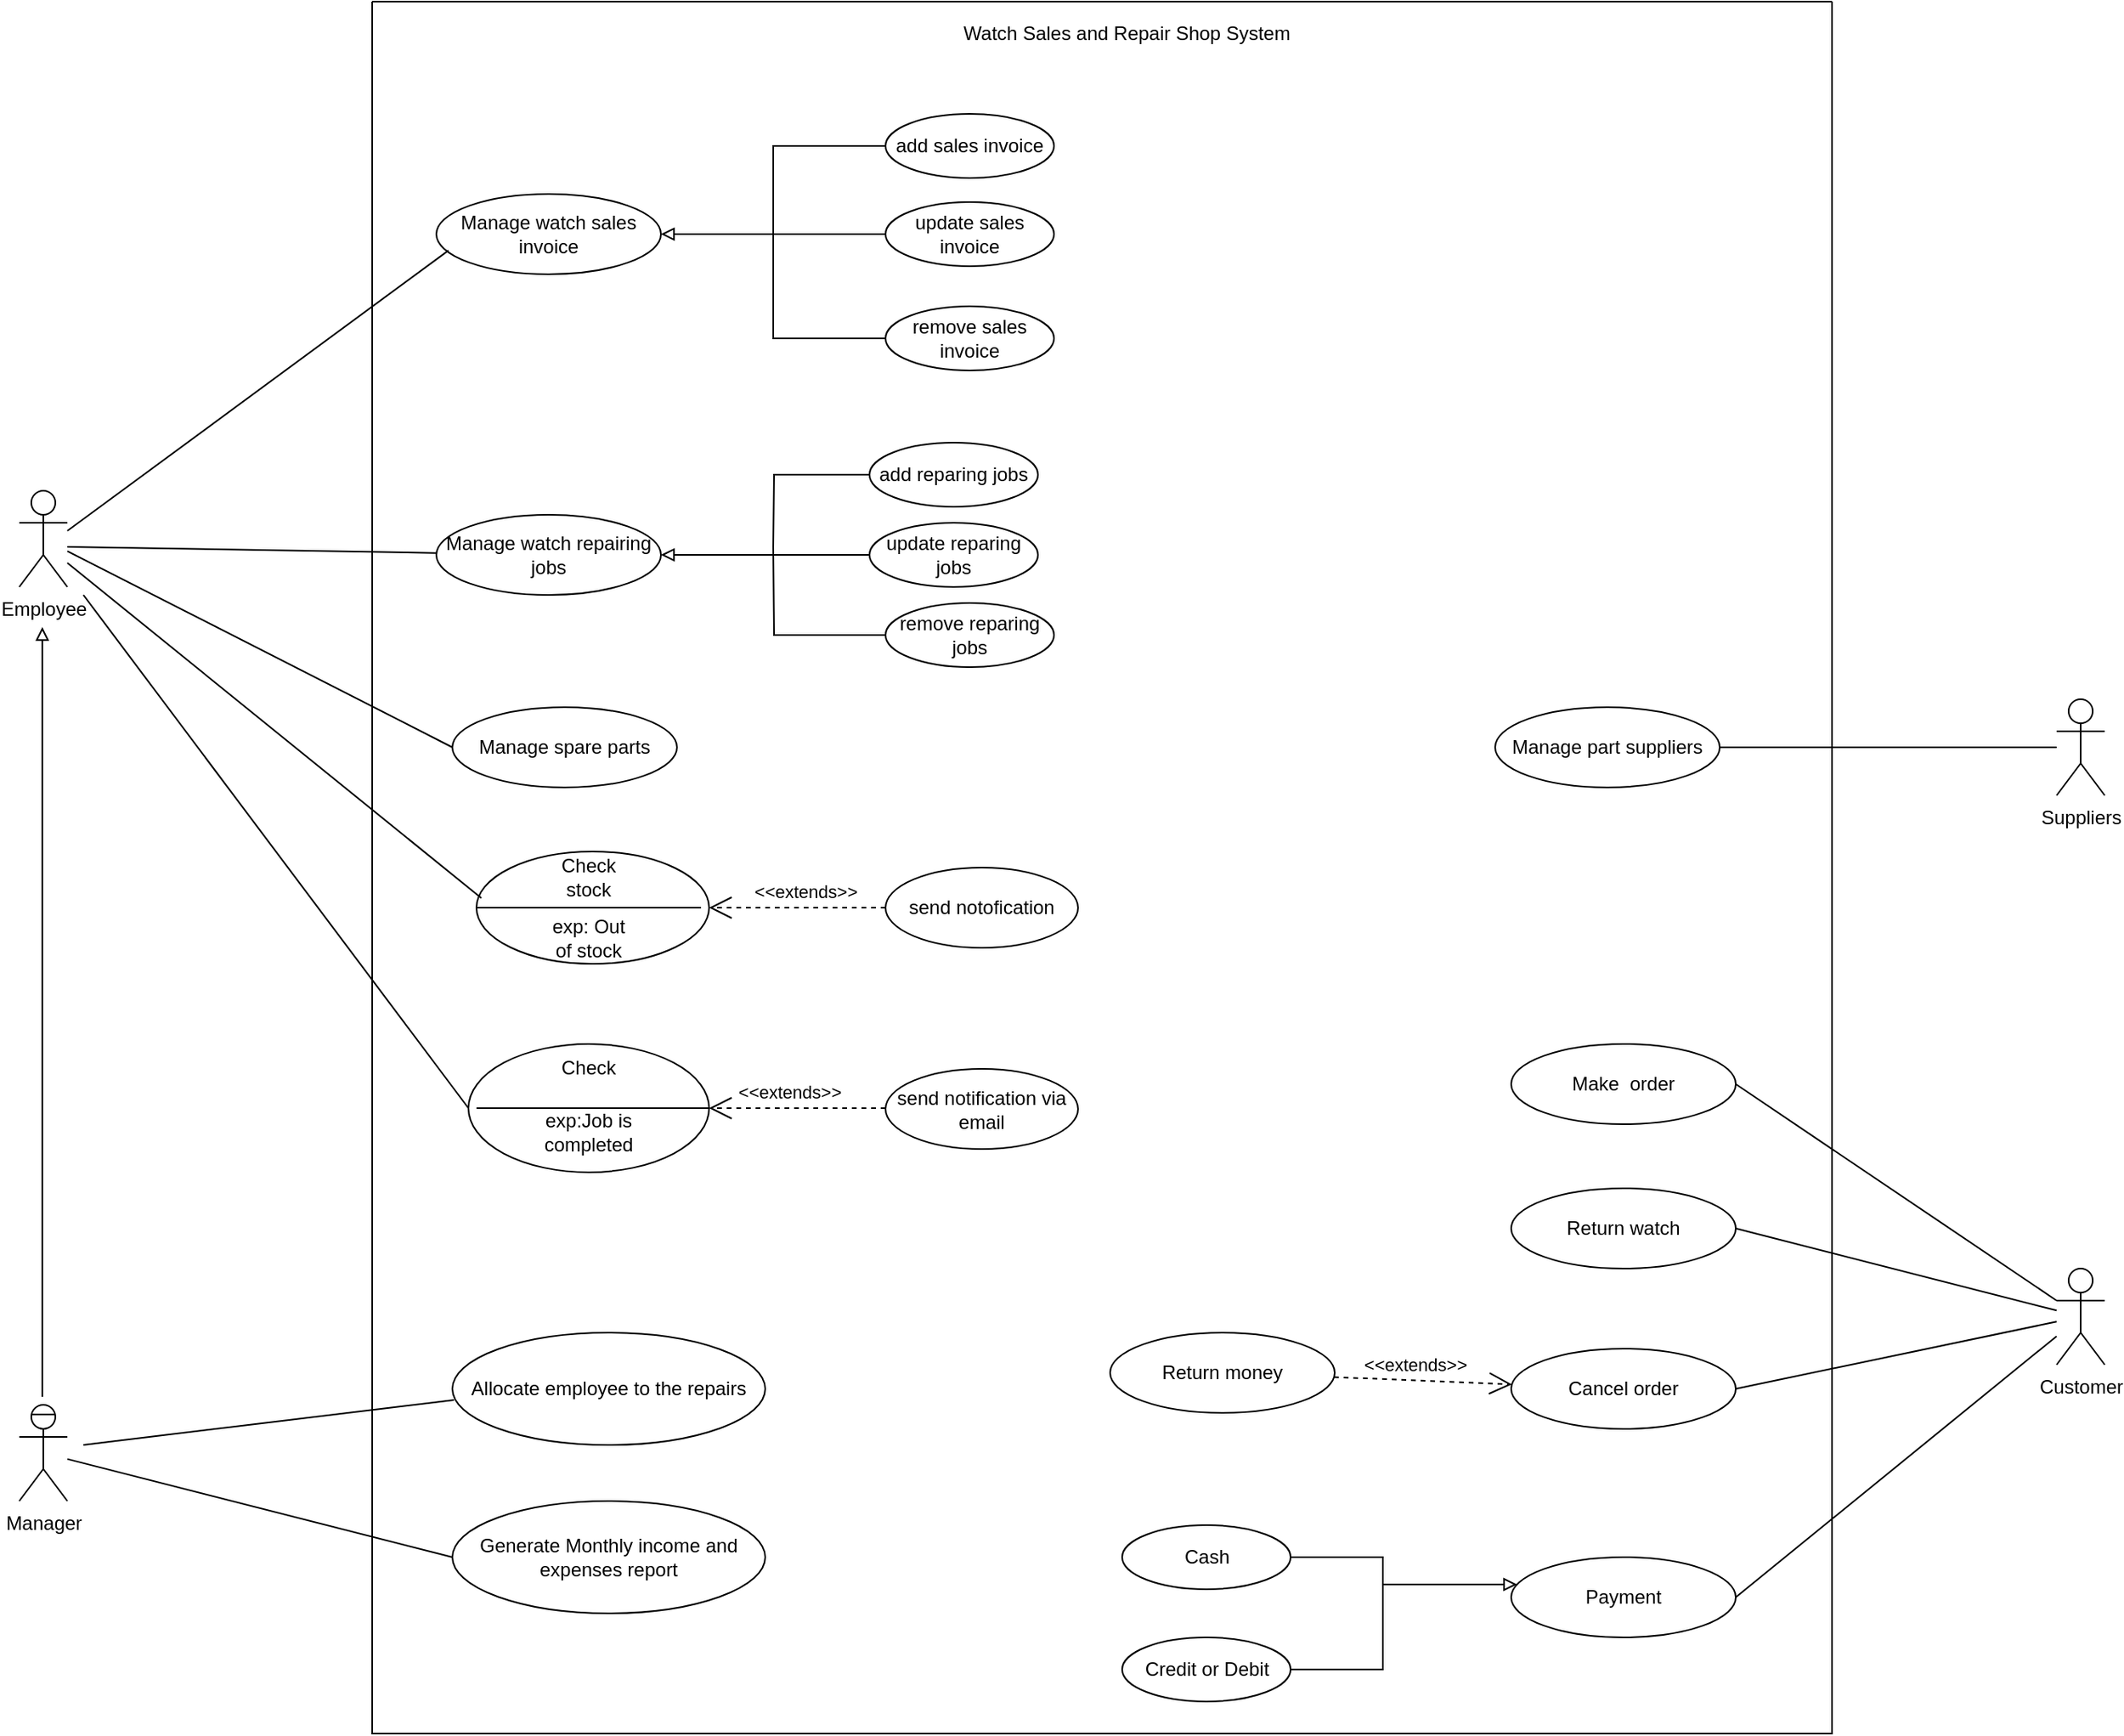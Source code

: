 <mxfile version="19.0.3" type="device"><diagram id="K4_urtQqybJwdisgdlMS" name="Page-1"><mxGraphModel dx="2148" dy="1901" grid="1" gridSize="10" guides="1" tooltips="1" connect="1" arrows="1" fold="1" page="1" pageScale="1" pageWidth="850" pageHeight="1100" math="0" shadow="0"><root><mxCell id="0"/><mxCell id="1" parent="0"/><mxCell id="A5Smel9R7DT8k5zOSXAl-2" value="" style="ellipse;whiteSpace=wrap;html=1;" parent="1" vertex="1"><mxGeometry x="210" y="390" width="150" height="80" as="geometry"/></mxCell><mxCell id="A5Smel9R7DT8k5zOSXAl-4" value="" style="line;strokeWidth=1;fillColor=none;align=left;verticalAlign=middle;spacingTop=-1;spacingLeft=3;spacingRight=3;rotatable=0;labelPosition=right;points=[];portConstraint=eastwest;" parent="1" vertex="1"><mxGeometry x="215" y="405.5" width="145" height="49" as="geometry"/></mxCell><mxCell id="A5Smel9R7DT8k5zOSXAl-5" value="Check" style="text;html=1;strokeColor=none;fillColor=none;align=center;verticalAlign=middle;whiteSpace=wrap;rounded=0;" parent="1" vertex="1"><mxGeometry x="255" y="390" width="60" height="30" as="geometry"/></mxCell><mxCell id="A5Smel9R7DT8k5zOSXAl-6" value="exp:Job is completed" style="text;html=1;strokeColor=none;fillColor=none;align=center;verticalAlign=middle;whiteSpace=wrap;rounded=0;" parent="1" vertex="1"><mxGeometry x="255" y="430" width="60" height="30" as="geometry"/></mxCell><mxCell id="A5Smel9R7DT8k5zOSXAl-8" value="send notification via email" style="ellipse;whiteSpace=wrap;html=1;" parent="1" vertex="1"><mxGeometry x="470" y="405.5" width="120" height="50" as="geometry"/></mxCell><mxCell id="A5Smel9R7DT8k5zOSXAl-10" value="Manage watch repairing jobs" style="ellipse;whiteSpace=wrap;html=1;" parent="1" vertex="1"><mxGeometry x="190" y="60" width="140" height="50" as="geometry"/></mxCell><mxCell id="A5Smel9R7DT8k5zOSXAl-11" value="Manage watch sales invoice" style="ellipse;whiteSpace=wrap;html=1;" parent="1" vertex="1"><mxGeometry x="190" y="-140" width="140" height="50" as="geometry"/></mxCell><mxCell id="A5Smel9R7DT8k5zOSXAl-20" value="Employee" style="shape=umlActor;verticalLabelPosition=bottom;verticalAlign=top;html=1;outlineConnect=0;" parent="1" vertex="1"><mxGeometry x="-70" y="45" width="30" height="60" as="geometry"/></mxCell><mxCell id="Xl4O1A9LKJtXlOrCo4va-2" style="rounded=0;orthogonalLoop=1;jettySize=auto;html=1;endArrow=none;endFill=0;edgeStyle=orthogonalEdgeStyle;" parent="1" source="A5Smel9R7DT8k5zOSXAl-21" edge="1"><mxGeometry relative="1" as="geometry"><mxPoint x="400" y="-120" as="targetPoint"/><Array as="points"><mxPoint x="400" y="-170"/><mxPoint x="400" y="-110"/></Array></mxGeometry></mxCell><mxCell id="A5Smel9R7DT8k5zOSXAl-21" value="add sales invoice" style="ellipse;whiteSpace=wrap;html=1;" parent="1" vertex="1"><mxGeometry x="470" y="-190" width="105" height="40" as="geometry"/></mxCell><mxCell id="Xl4O1A9LKJtXlOrCo4va-3" style="edgeStyle=none;rounded=0;orthogonalLoop=1;jettySize=auto;html=1;endArrow=block;endFill=0;exitX=0;exitY=0.5;exitDx=0;exitDy=0;entryX=1;entryY=0.5;entryDx=0;entryDy=0;" parent="1" source="A5Smel9R7DT8k5zOSXAl-22" target="A5Smel9R7DT8k5zOSXAl-11" edge="1"><mxGeometry relative="1" as="geometry"><mxPoint x="320" y="-115" as="targetPoint"/></mxGeometry></mxCell><mxCell id="A5Smel9R7DT8k5zOSXAl-22" value="update sales invoice" style="ellipse;whiteSpace=wrap;html=1;" parent="1" vertex="1"><mxGeometry x="470" y="-135" width="105" height="40" as="geometry"/></mxCell><mxCell id="Xl4O1A9LKJtXlOrCo4va-4" style="edgeStyle=orthogonalEdgeStyle;rounded=0;orthogonalLoop=1;jettySize=auto;html=1;endArrow=none;endFill=0;elbow=vertical;" parent="1" source="A5Smel9R7DT8k5zOSXAl-23" edge="1"><mxGeometry relative="1" as="geometry"><mxPoint x="360" y="-115" as="targetPoint"/><Array as="points"><mxPoint x="400" y="-50"/><mxPoint x="400" y="-115"/></Array></mxGeometry></mxCell><mxCell id="A5Smel9R7DT8k5zOSXAl-23" value="remove sales invoice" style="ellipse;whiteSpace=wrap;html=1;" parent="1" vertex="1"><mxGeometry x="470" y="-70" width="105" height="40" as="geometry"/></mxCell><mxCell id="Xl4O1A9LKJtXlOrCo4va-9" style="edgeStyle=orthogonalEdgeStyle;rounded=0;orthogonalLoop=1;jettySize=auto;html=1;endArrow=none;endFill=0;elbow=vertical;" parent="1" source="A5Smel9R7DT8k5zOSXAl-24" edge="1"><mxGeometry relative="1" as="geometry"><mxPoint x="400" y="80" as="targetPoint"/></mxGeometry></mxCell><mxCell id="A5Smel9R7DT8k5zOSXAl-24" value="add reparing jobs" style="ellipse;whiteSpace=wrap;html=1;" parent="1" vertex="1"><mxGeometry x="460" y="15" width="105" height="40" as="geometry"/></mxCell><mxCell id="Xl4O1A9LKJtXlOrCo4va-7" style="edgeStyle=orthogonalEdgeStyle;rounded=0;orthogonalLoop=1;jettySize=auto;html=1;entryX=1;entryY=0.5;entryDx=0;entryDy=0;endArrow=block;endFill=0;elbow=vertical;" parent="1" source="A5Smel9R7DT8k5zOSXAl-25" target="A5Smel9R7DT8k5zOSXAl-10" edge="1"><mxGeometry relative="1" as="geometry"/></mxCell><mxCell id="A5Smel9R7DT8k5zOSXAl-25" value="update reparing jobs" style="ellipse;whiteSpace=wrap;html=1;" parent="1" vertex="1"><mxGeometry x="460" y="65" width="105" height="40" as="geometry"/></mxCell><mxCell id="A5Smel9R7DT8k5zOSXAl-26" style="edgeStyle=orthogonalEdgeStyle;rounded=0;orthogonalLoop=1;jettySize=auto;html=1;exitX=0.5;exitY=1;exitDx=0;exitDy=0;" parent="1" source="A5Smel9R7DT8k5zOSXAl-25" target="A5Smel9R7DT8k5zOSXAl-25" edge="1"><mxGeometry relative="1" as="geometry"/></mxCell><mxCell id="Xl4O1A9LKJtXlOrCo4va-8" style="edgeStyle=orthogonalEdgeStyle;rounded=0;orthogonalLoop=1;jettySize=auto;html=1;endArrow=none;endFill=0;elbow=vertical;" parent="1" source="A5Smel9R7DT8k5zOSXAl-27" edge="1"><mxGeometry relative="1" as="geometry"><mxPoint x="400" y="80" as="targetPoint"/></mxGeometry></mxCell><mxCell id="A5Smel9R7DT8k5zOSXAl-27" value="remove reparing jobs" style="ellipse;whiteSpace=wrap;html=1;" parent="1" vertex="1"><mxGeometry x="470" y="115" width="105" height="40" as="geometry"/></mxCell><mxCell id="Xl4O1A9LKJtXlOrCo4va-10" style="rounded=0;orthogonalLoop=1;jettySize=auto;html=1;endArrow=none;endFill=0;elbow=vertical;exitX=0;exitY=0.5;exitDx=0;exitDy=0;" parent="1" source="A5Smel9R7DT8k5zOSXAl-28" target="A5Smel9R7DT8k5zOSXAl-20" edge="1"><mxGeometry relative="1" as="geometry"><mxPoint x="-20" y="90" as="targetPoint"/></mxGeometry></mxCell><mxCell id="A5Smel9R7DT8k5zOSXAl-28" value="Manage spare parts" style="ellipse;whiteSpace=wrap;html=1;" parent="1" vertex="1"><mxGeometry x="200" y="180" width="140" height="50" as="geometry"/></mxCell><mxCell id="A5Smel9R7DT8k5zOSXAl-29" value="" style="ellipse;whiteSpace=wrap;html=1;" parent="1" vertex="1"><mxGeometry x="215" y="270" width="145" height="70" as="geometry"/></mxCell><mxCell id="A5Smel9R7DT8k5zOSXAl-30" value="Check stock" style="text;html=1;strokeColor=none;fillColor=none;align=center;verticalAlign=middle;whiteSpace=wrap;rounded=0;" parent="1" vertex="1"><mxGeometry x="255" y="271" width="60" height="30" as="geometry"/></mxCell><mxCell id="A5Smel9R7DT8k5zOSXAl-32" value="" style="line;strokeWidth=1;fillColor=none;align=left;verticalAlign=middle;spacingTop=-1;spacingLeft=3;spacingRight=3;rotatable=0;labelPosition=right;points=[];portConstraint=eastwest;" parent="1" vertex="1"><mxGeometry x="215" y="301" width="140" height="8" as="geometry"/></mxCell><mxCell id="A5Smel9R7DT8k5zOSXAl-33" value="exp: Out of stock" style="text;html=1;strokeColor=none;fillColor=none;align=center;verticalAlign=middle;whiteSpace=wrap;rounded=0;" parent="1" vertex="1"><mxGeometry x="255" y="309" width="60" height="30" as="geometry"/></mxCell><mxCell id="A5Smel9R7DT8k5zOSXAl-34" value="&amp;lt;&amp;lt;extends&amp;gt;&amp;gt;" style="endArrow=open;endSize=12;dashed=1;html=1;rounded=0;exitX=0;exitY=0.5;exitDx=0;exitDy=0;entryX=1;entryY=0.5;entryDx=0;entryDy=0;" parent="1" source="A5Smel9R7DT8k5zOSXAl-35" target="A5Smel9R7DT8k5zOSXAl-29" edge="1"><mxGeometry x="-0.091" y="-10" width="160" relative="1" as="geometry"><mxPoint x="470" y="364.5" as="sourcePoint"/><mxPoint x="360" y="330" as="targetPoint"/><Array as="points"><mxPoint x="410" y="305"/></Array><mxPoint as="offset"/></mxGeometry></mxCell><mxCell id="A5Smel9R7DT8k5zOSXAl-35" value="send notofication" style="ellipse;whiteSpace=wrap;html=1;" parent="1" vertex="1"><mxGeometry x="470" y="280" width="120" height="50" as="geometry"/></mxCell><mxCell id="Xl4O1A9LKJtXlOrCo4va-15" style="edgeStyle=none;rounded=0;orthogonalLoop=1;jettySize=auto;html=1;entryX=1;entryY=0.5;entryDx=0;entryDy=0;endArrow=none;endFill=0;elbow=vertical;" parent="1" source="A5Smel9R7DT8k5zOSXAl-36" target="A5Smel9R7DT8k5zOSXAl-37" edge="1"><mxGeometry relative="1" as="geometry"/></mxCell><mxCell id="A5Smel9R7DT8k5zOSXAl-36" value="Suppliers" style="shape=umlActor;verticalLabelPosition=bottom;verticalAlign=top;html=1;outlineConnect=0;" parent="1" vertex="1"><mxGeometry x="1200" y="175" width="30" height="60" as="geometry"/></mxCell><mxCell id="A5Smel9R7DT8k5zOSXAl-37" value="Manage part suppliers" style="ellipse;whiteSpace=wrap;html=1;" parent="1" vertex="1"><mxGeometry x="850" y="180" width="140" height="50" as="geometry"/></mxCell><mxCell id="A5Smel9R7DT8k5zOSXAl-38" value="" style="endArrow=none;html=1;rounded=0;entryX=0.054;entryY=0.704;entryDx=0;entryDy=0;entryPerimeter=0;" parent="1" target="A5Smel9R7DT8k5zOSXAl-11" edge="1"><mxGeometry width="50" height="50" relative="1" as="geometry"><mxPoint x="-40" y="70" as="sourcePoint"/><mxPoint x="120" y="5" as="targetPoint"/></mxGeometry></mxCell><mxCell id="A5Smel9R7DT8k5zOSXAl-41" value="" style="endArrow=none;html=1;rounded=0;exitX=0.021;exitY=0.414;exitDx=0;exitDy=0;exitPerimeter=0;" parent="1" source="A5Smel9R7DT8k5zOSXAl-29" edge="1"><mxGeometry width="50" height="50" relative="1" as="geometry"><mxPoint x="540" y="240" as="sourcePoint"/><mxPoint x="-40" y="90" as="targetPoint"/></mxGeometry></mxCell><mxCell id="A5Smel9R7DT8k5zOSXAl-42" value="" style="endArrow=none;html=1;rounded=0;entryX=0;entryY=0.5;entryDx=0;entryDy=0;" parent="1" target="A5Smel9R7DT8k5zOSXAl-2" edge="1"><mxGeometry width="50" height="50" relative="1" as="geometry"><mxPoint x="-30" y="110" as="sourcePoint"/><mxPoint x="140" y="450" as="targetPoint"/></mxGeometry></mxCell><mxCell id="A5Smel9R7DT8k5zOSXAl-43" value="" style="endArrow=none;html=1;rounded=0;" parent="1" target="A5Smel9R7DT8k5zOSXAl-10" edge="1"><mxGeometry width="50" height="50" relative="1" as="geometry"><mxPoint x="-40" y="80" as="sourcePoint"/><mxPoint x="140" y="40" as="targetPoint"/></mxGeometry></mxCell><mxCell id="Xl4O1A9LKJtXlOrCo4va-18" style="edgeStyle=none;rounded=0;orthogonalLoop=1;jettySize=auto;html=1;endArrow=block;endFill=0;elbow=vertical;" parent="1" edge="1"><mxGeometry relative="1" as="geometry"><mxPoint x="-55.62" y="130" as="targetPoint"/><mxPoint x="-55.62" y="610" as="sourcePoint"/></mxGeometry></mxCell><mxCell id="A5Smel9R7DT8k5zOSXAl-45" value="Manager" style="shape=umlActor;verticalLabelPosition=bottom;verticalAlign=top;html=1;" parent="1" vertex="1"><mxGeometry x="-70" y="615" width="30" height="60" as="geometry"/></mxCell><mxCell id="A5Smel9R7DT8k5zOSXAl-46" value="Allocate employee to the repairs" style="ellipse;whiteSpace=wrap;html=1;" parent="1" vertex="1"><mxGeometry x="200" y="570" width="195" height="70" as="geometry"/></mxCell><mxCell id="A5Smel9R7DT8k5zOSXAl-47" value="Generate Monthly income and expenses report" style="ellipse;whiteSpace=wrap;html=1;" parent="1" vertex="1"><mxGeometry x="200" y="675" width="195" height="70" as="geometry"/></mxCell><mxCell id="A5Smel9R7DT8k5zOSXAl-48" value="" style="endArrow=none;html=1;rounded=0;entryX=0.005;entryY=0.6;entryDx=0;entryDy=0;entryPerimeter=0;" parent="1" target="A5Smel9R7DT8k5zOSXAl-46" edge="1"><mxGeometry width="50" height="50" relative="1" as="geometry"><mxPoint x="-30" y="640" as="sourcePoint"/><mxPoint x="150" y="725" as="targetPoint"/></mxGeometry></mxCell><mxCell id="A5Smel9R7DT8k5zOSXAl-49" value="" style="endArrow=none;html=1;rounded=0;entryX=0;entryY=0.5;entryDx=0;entryDy=0;" parent="1" source="A5Smel9R7DT8k5zOSXAl-45" target="A5Smel9R7DT8k5zOSXAl-47" edge="1"><mxGeometry width="50" height="50" relative="1" as="geometry"><mxPoint x="80" y="670" as="sourcePoint"/><mxPoint x="215.975" y="712" as="targetPoint"/></mxGeometry></mxCell><mxCell id="A5Smel9R7DT8k5zOSXAl-50" value="Customer" style="shape=umlActor;verticalLabelPosition=bottom;verticalAlign=top;html=1;" parent="1" vertex="1"><mxGeometry x="1200" y="530" width="30" height="60" as="geometry"/></mxCell><mxCell id="A5Smel9R7DT8k5zOSXAl-52" value="Make&amp;nbsp; order" style="ellipse;whiteSpace=wrap;html=1;" parent="1" vertex="1"><mxGeometry x="860" y="390" width="140" height="50" as="geometry"/></mxCell><mxCell id="A5Smel9R7DT8k5zOSXAl-53" value="Return watch" style="ellipse;whiteSpace=wrap;html=1;" parent="1" vertex="1"><mxGeometry x="860" y="480" width="140" height="50" as="geometry"/></mxCell><mxCell id="A5Smel9R7DT8k5zOSXAl-54" value="Cancel order" style="ellipse;whiteSpace=wrap;html=1;" parent="1" vertex="1"><mxGeometry x="860" y="580" width="140" height="50" as="geometry"/></mxCell><mxCell id="A5Smel9R7DT8k5zOSXAl-55" value="Payment" style="ellipse;whiteSpace=wrap;html=1;" parent="1" vertex="1"><mxGeometry x="860" y="710" width="140" height="50" as="geometry"/></mxCell><mxCell id="A5Smel9R7DT8k5zOSXAl-57" value="Return money" style="ellipse;whiteSpace=wrap;html=1;" parent="1" vertex="1"><mxGeometry x="610" y="570" width="140" height="50" as="geometry"/></mxCell><mxCell id="Xl4O1A9LKJtXlOrCo4va-22" style="edgeStyle=orthogonalEdgeStyle;rounded=0;orthogonalLoop=1;jettySize=auto;html=1;endArrow=none;endFill=0;elbow=vertical;" parent="1" source="A5Smel9R7DT8k5zOSXAl-58" edge="1"><mxGeometry relative="1" as="geometry"><mxPoint x="780" y="730" as="targetPoint"/><Array as="points"><mxPoint x="780" y="710"/><mxPoint x="780" y="720"/></Array></mxGeometry></mxCell><mxCell id="A5Smel9R7DT8k5zOSXAl-58" value="Cash" style="ellipse;whiteSpace=wrap;html=1;" parent="1" vertex="1"><mxGeometry x="617.5" y="690" width="105" height="40" as="geometry"/></mxCell><mxCell id="Xl4O1A9LKJtXlOrCo4va-23" style="edgeStyle=orthogonalEdgeStyle;rounded=0;orthogonalLoop=1;jettySize=auto;html=1;endArrow=block;endFill=0;elbow=vertical;" parent="1" source="A5Smel9R7DT8k5zOSXAl-59" target="A5Smel9R7DT8k5zOSXAl-55" edge="1"><mxGeometry relative="1" as="geometry"><mxPoint x="840" y="770" as="targetPoint"/><Array as="points"><mxPoint x="780" y="780"/><mxPoint x="780" y="727"/></Array></mxGeometry></mxCell><mxCell id="A5Smel9R7DT8k5zOSXAl-59" value="Credit or Debit" style="ellipse;whiteSpace=wrap;html=1;" parent="1" vertex="1"><mxGeometry x="617.5" y="760" width="105" height="40" as="geometry"/></mxCell><mxCell id="A5Smel9R7DT8k5zOSXAl-60" value="" style="endArrow=none;html=1;rounded=0;exitX=1;exitY=0.5;exitDx=0;exitDy=0;entryX=0;entryY=0.333;entryDx=0;entryDy=0;entryPerimeter=0;" parent="1" source="A5Smel9R7DT8k5zOSXAl-52" target="A5Smel9R7DT8k5zOSXAl-50" edge="1"><mxGeometry width="50" height="50" relative="1" as="geometry"><mxPoint x="1240" y="490" as="sourcePoint"/><mxPoint x="1260" y="540" as="targetPoint"/></mxGeometry></mxCell><mxCell id="A5Smel9R7DT8k5zOSXAl-61" value="" style="endArrow=none;html=1;rounded=0;exitX=1;exitY=0.5;exitDx=0;exitDy=0;" parent="1" source="A5Smel9R7DT8k5zOSXAl-53" target="A5Smel9R7DT8k5zOSXAl-50" edge="1"><mxGeometry width="50" height="50" relative="1" as="geometry"><mxPoint x="1170" y="460.5" as="sourcePoint"/><mxPoint x="1330" y="550.5" as="targetPoint"/></mxGeometry></mxCell><mxCell id="A5Smel9R7DT8k5zOSXAl-62" value="" style="endArrow=none;html=1;rounded=0;exitX=1;exitY=0.5;exitDx=0;exitDy=0;" parent="1" source="A5Smel9R7DT8k5zOSXAl-54" target="A5Smel9R7DT8k5zOSXAl-50" edge="1"><mxGeometry width="50" height="50" relative="1" as="geometry"><mxPoint x="1200" y="610" as="sourcePoint"/><mxPoint x="1330" y="695" as="targetPoint"/></mxGeometry></mxCell><mxCell id="A5Smel9R7DT8k5zOSXAl-64" value="" style="endArrow=none;html=1;rounded=0;exitX=1;exitY=0.5;exitDx=0;exitDy=0;" parent="1" source="A5Smel9R7DT8k5zOSXAl-55" target="A5Smel9R7DT8k5zOSXAl-50" edge="1"><mxGeometry width="50" height="50" relative="1" as="geometry"><mxPoint x="1230" y="660" as="sourcePoint"/><mxPoint x="1380" y="745" as="targetPoint"/></mxGeometry></mxCell><mxCell id="Xl4O1A9LKJtXlOrCo4va-11" value="&amp;lt;&amp;lt;extends&amp;gt;&amp;gt;" style="endArrow=open;endSize=12;dashed=1;html=1;rounded=0;exitX=0;exitY=0.5;exitDx=0;exitDy=0;entryX=1;entryY=0.5;entryDx=0;entryDy=0;" parent="1" edge="1"><mxGeometry x="0.091" y="-10" width="160" relative="1" as="geometry"><mxPoint x="470" y="430" as="sourcePoint"/><mxPoint x="360" y="430" as="targetPoint"/><Array as="points"><mxPoint x="410" y="430"/></Array><mxPoint as="offset"/></mxGeometry></mxCell><mxCell id="Xl4O1A9LKJtXlOrCo4va-17" style="edgeStyle=none;rounded=0;orthogonalLoop=1;jettySize=auto;html=1;exitX=0.25;exitY=0.1;exitDx=0;exitDy=0;exitPerimeter=0;entryX=0.75;entryY=0.1;entryDx=0;entryDy=0;entryPerimeter=0;endArrow=none;endFill=0;elbow=vertical;" parent="1" source="A5Smel9R7DT8k5zOSXAl-45" target="A5Smel9R7DT8k5zOSXAl-45" edge="1"><mxGeometry relative="1" as="geometry"/></mxCell><mxCell id="Xl4O1A9LKJtXlOrCo4va-29" value="" style="swimlane;startSize=0;" parent="1" vertex="1"><mxGeometry x="150" y="-260" width="910" height="1080" as="geometry"><mxRectangle x="130" y="-300" width="50" height="40" as="alternateBounds"/></mxGeometry></mxCell><mxCell id="Xl4O1A9LKJtXlOrCo4va-33" value="&lt;font style=&quot;font-size: 12px;&quot;&gt; Watch Sales and Repair Shop System&lt;/font&gt;" style="text;html=1;align=center;verticalAlign=middle;resizable=0;points=[];autosize=1;strokeColor=none;fillColor=none;" parent="Xl4O1A9LKJtXlOrCo4va-29" vertex="1"><mxGeometry x="360" y="10" width="220" height="20" as="geometry"/></mxCell><mxCell id="ixPuz8x6Kes9mqj19557-1" value="&amp;lt;&amp;lt;extends&amp;gt;&amp;gt;" style="endArrow=open;endSize=12;dashed=1;html=1;rounded=0;" parent="1" source="A5Smel9R7DT8k5zOSXAl-57" target="A5Smel9R7DT8k5zOSXAl-54" edge="1"><mxGeometry x="-0.098" y="10" width="160" relative="1" as="geometry"><mxPoint x="790" y="530" as="sourcePoint"/><mxPoint x="680" y="530" as="targetPoint"/><Array as="points"/><mxPoint as="offset"/></mxGeometry></mxCell></root></mxGraphModel></diagram></mxfile>